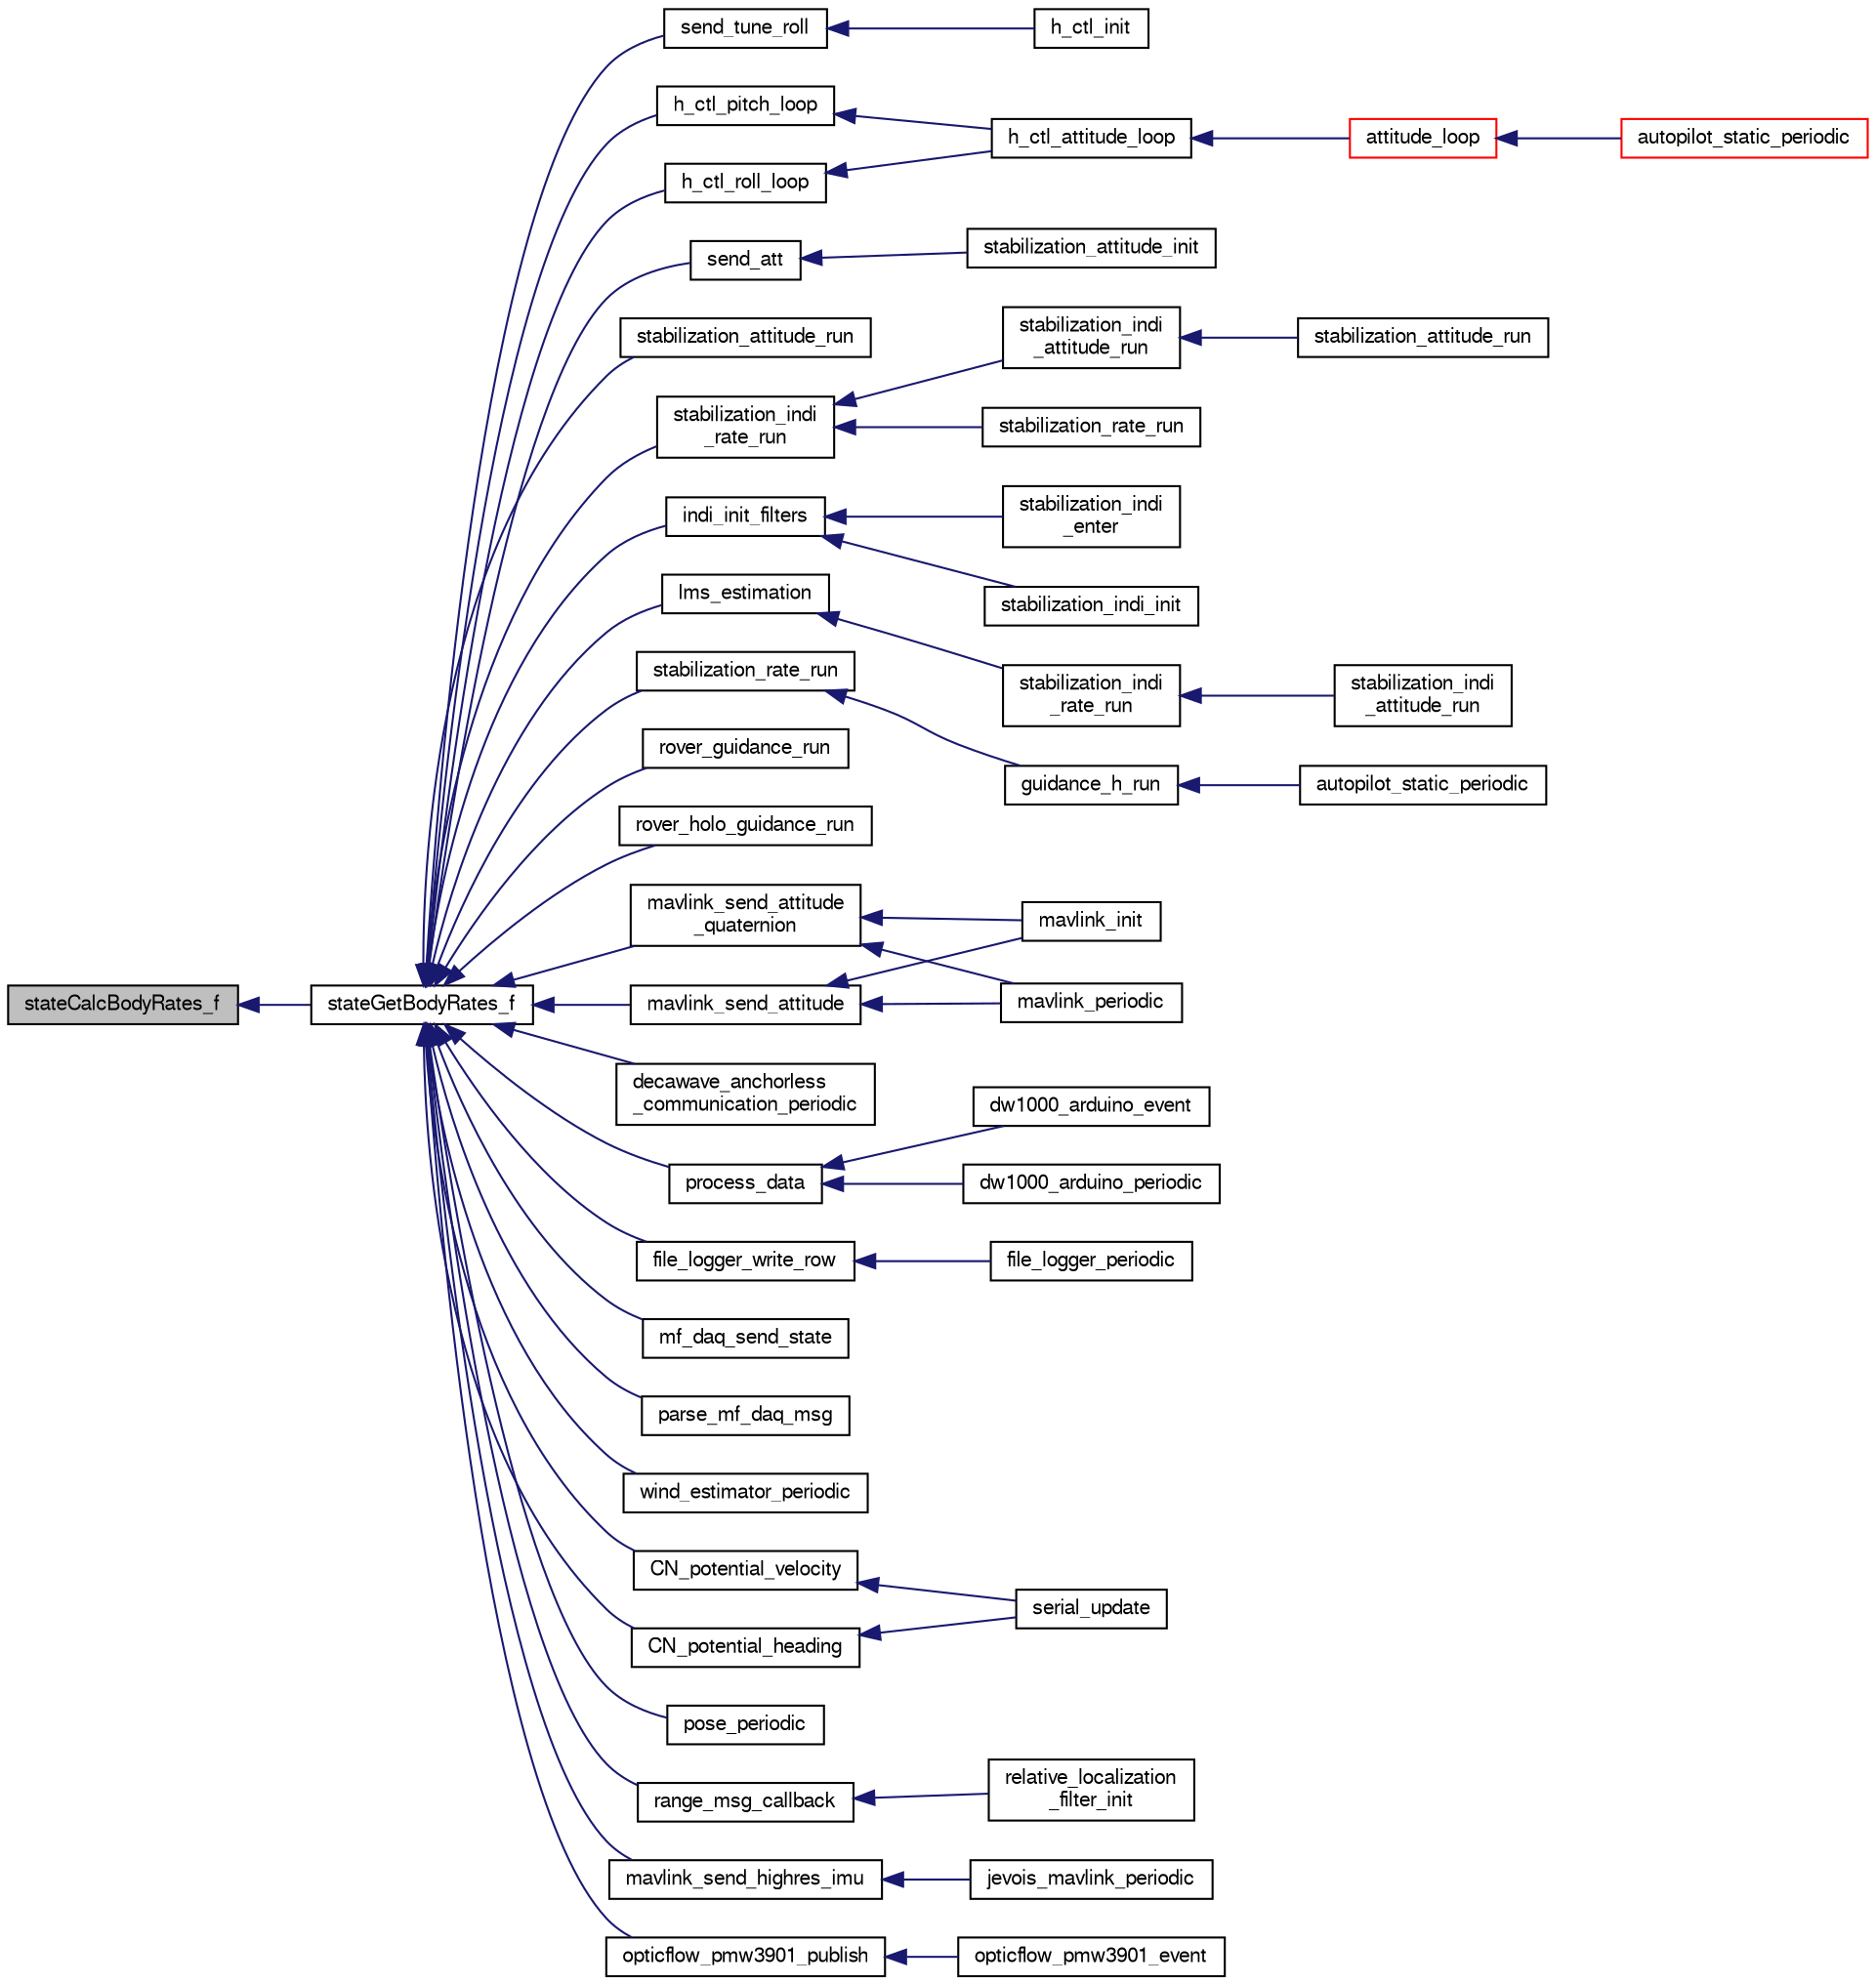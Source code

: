 digraph "stateCalcBodyRates_f"
{
  edge [fontname="FreeSans",fontsize="10",labelfontname="FreeSans",labelfontsize="10"];
  node [fontname="FreeSans",fontsize="10",shape=record];
  rankdir="LR";
  Node1 [label="stateCalcBodyRates_f",height=0.2,width=0.4,color="black", fillcolor="grey75", style="filled", fontcolor="black"];
  Node1 -> Node2 [dir="back",color="midnightblue",fontsize="10",style="solid",fontname="FreeSans"];
  Node2 [label="stateGetBodyRates_f",height=0.2,width=0.4,color="black", fillcolor="white", style="filled",URL="$group__state__rate.html#ga086f10e8804f8e95ace9a2b1cd26a66c",tooltip="Get vehicle body angular rate (float). "];
  Node2 -> Node3 [dir="back",color="midnightblue",fontsize="10",style="solid",fontname="FreeSans"];
  Node3 [label="send_tune_roll",height=0.2,width=0.4,color="black", fillcolor="white", style="filled",URL="$stabilization__adaptive_8c.html#a0c11799df47100d31f44a50bb3e16bce"];
  Node3 -> Node4 [dir="back",color="midnightblue",fontsize="10",style="solid",fontname="FreeSans"];
  Node4 [label="h_ctl_init",height=0.2,width=0.4,color="black", fillcolor="white", style="filled",URL="$fixedwing_2stabilization_2stabilization__attitude_8h.html#a83c0e92b972269e326eb6be18adcf715"];
  Node2 -> Node5 [dir="back",color="midnightblue",fontsize="10",style="solid",fontname="FreeSans"];
  Node5 [label="h_ctl_roll_loop",height=0.2,width=0.4,color="black", fillcolor="white", style="filled",URL="$stabilization__adaptive_8c.html#a56e08c7c847634b91bec39dc929ade80"];
  Node5 -> Node6 [dir="back",color="midnightblue",fontsize="10",style="solid",fontname="FreeSans"];
  Node6 [label="h_ctl_attitude_loop",height=0.2,width=0.4,color="black", fillcolor="white", style="filled",URL="$fixedwing_2stabilization_2stabilization__attitude_8h.html#a86f0d47644538be1345aab19c7dc3de4"];
  Node6 -> Node7 [dir="back",color="midnightblue",fontsize="10",style="solid",fontname="FreeSans"];
  Node7 [label="attitude_loop",height=0.2,width=0.4,color="red", fillcolor="white", style="filled",URL="$fixedwing_2autopilot__static_8h.html#a315546d9034361bbc6970b3792dc8b67"];
  Node7 -> Node8 [dir="back",color="midnightblue",fontsize="10",style="solid",fontname="FreeSans"];
  Node8 [label="autopilot_static_periodic",height=0.2,width=0.4,color="red", fillcolor="white", style="filled",URL="$rotorcraft_2autopilot__static_8h.html#a81ff7c3a0611cb76bfbd35fc817070d6"];
  Node2 -> Node9 [dir="back",color="midnightblue",fontsize="10",style="solid",fontname="FreeSans"];
  Node9 [label="h_ctl_pitch_loop",height=0.2,width=0.4,color="black", fillcolor="white", style="filled",URL="$stabilization__adaptive_8c.html#a10c9851e192217d5a4e7b6dc98e16c2d"];
  Node9 -> Node6 [dir="back",color="midnightblue",fontsize="10",style="solid",fontname="FreeSans"];
  Node2 -> Node10 [dir="back",color="midnightblue",fontsize="10",style="solid",fontname="FreeSans"];
  Node10 [label="send_att",height=0.2,width=0.4,color="black", fillcolor="white", style="filled",URL="$stabilization__attitude__euler__float_8c.html#ae9244e1c3c685a32cc7ac97134ea6f6d"];
  Node10 -> Node11 [dir="back",color="midnightblue",fontsize="10",style="solid",fontname="FreeSans"];
  Node11 [label="stabilization_attitude_init",height=0.2,width=0.4,color="black", fillcolor="white", style="filled",URL="$stabilization__attitude__euler__float_8c.html#a03d27593d891182c04fc5337766733d1"];
  Node2 -> Node12 [dir="back",color="midnightblue",fontsize="10",style="solid",fontname="FreeSans"];
  Node12 [label="stabilization_attitude_run",height=0.2,width=0.4,color="black", fillcolor="white", style="filled",URL="$stabilization__attitude__euler__float_8c.html#add1138c9aae1adaafdb42ddf2f0c039a"];
  Node2 -> Node13 [dir="back",color="midnightblue",fontsize="10",style="solid",fontname="FreeSans"];
  Node13 [label="stabilization_indi\l_rate_run",height=0.2,width=0.4,color="black", fillcolor="white", style="filled",URL="$stabilization__indi__simple_8h.html#abb616d415224721c6dbb6cc648b696c2",tooltip="Does the INDI calculations. "];
  Node13 -> Node14 [dir="back",color="midnightblue",fontsize="10",style="solid",fontname="FreeSans"];
  Node14 [label="stabilization_indi\l_attitude_run",height=0.2,width=0.4,color="black", fillcolor="white", style="filled",URL="$stabilization__indi__simple_8h.html#a32497fd2d2c56c87a83bddb1f7b62fa8",tooltip="runs stabilization indi "];
  Node14 -> Node15 [dir="back",color="midnightblue",fontsize="10",style="solid",fontname="FreeSans"];
  Node15 [label="stabilization_attitude_run",height=0.2,width=0.4,color="black", fillcolor="white", style="filled",URL="$stabilization__attitude__quat__indi_8c.html#add1138c9aae1adaafdb42ddf2f0c039a"];
  Node13 -> Node16 [dir="back",color="midnightblue",fontsize="10",style="solid",fontname="FreeSans"];
  Node16 [label="stabilization_rate_run",height=0.2,width=0.4,color="black", fillcolor="white", style="filled",URL="$stabilization__rate__indi_8c.html#acfa2e0820b52aea2dce670dd9295b540",tooltip="Run indi rate interface from the \"stabilization_rate_run\" function. "];
  Node2 -> Node17 [dir="back",color="midnightblue",fontsize="10",style="solid",fontname="FreeSans"];
  Node17 [label="indi_init_filters",height=0.2,width=0.4,color="black", fillcolor="white", style="filled",URL="$stabilization__indi__simple_8c.html#af24d268c1d84323103fb53b25edae209"];
  Node17 -> Node18 [dir="back",color="midnightblue",fontsize="10",style="solid",fontname="FreeSans"];
  Node18 [label="stabilization_indi\l_enter",height=0.2,width=0.4,color="black", fillcolor="white", style="filled",URL="$stabilization__indi__simple_8c.html#a121fd732c65156adade05ffb27fbaf52",tooltip="Function that resets important values upon engaging INDI. "];
  Node17 -> Node19 [dir="back",color="midnightblue",fontsize="10",style="solid",fontname="FreeSans"];
  Node19 [label="stabilization_indi_init",height=0.2,width=0.4,color="black", fillcolor="white", style="filled",URL="$stabilization__indi__simple_8c.html#a9b355db7dd60fd053f3fff04eccdc11b",tooltip="Function that initializes important values upon engaging INDI. "];
  Node2 -> Node20 [dir="back",color="midnightblue",fontsize="10",style="solid",fontname="FreeSans"];
  Node20 [label="lms_estimation",height=0.2,width=0.4,color="black", fillcolor="white", style="filled",URL="$stabilization__indi__simple_8c.html#a4087c1b63b32e110813d687001ea96ca",tooltip="This is a Least Mean Squares adaptive filter It estimates the actuator effectiveness online..."];
  Node20 -> Node21 [dir="back",color="midnightblue",fontsize="10",style="solid",fontname="FreeSans"];
  Node21 [label="stabilization_indi\l_rate_run",height=0.2,width=0.4,color="black", fillcolor="white", style="filled",URL="$stabilization__indi__simple_8c.html#a83c932bd9792806ff65ff3ca266f410b",tooltip="Does the INDI calculations. "];
  Node21 -> Node22 [dir="back",color="midnightblue",fontsize="10",style="solid",fontname="FreeSans"];
  Node22 [label="stabilization_indi\l_attitude_run",height=0.2,width=0.4,color="black", fillcolor="white", style="filled",URL="$stabilization__indi__simple_8c.html#a32497fd2d2c56c87a83bddb1f7b62fa8",tooltip="runs stabilization indi "];
  Node2 -> Node23 [dir="back",color="midnightblue",fontsize="10",style="solid",fontname="FreeSans"];
  Node23 [label="stabilization_rate_run",height=0.2,width=0.4,color="black", fillcolor="white", style="filled",URL="$stabilization__rate_8h.html#acfa2e0820b52aea2dce670dd9295b540",tooltip="Run indi rate interface from the \"stabilization_rate_run\" function. "];
  Node23 -> Node24 [dir="back",color="midnightblue",fontsize="10",style="solid",fontname="FreeSans"];
  Node24 [label="guidance_h_run",height=0.2,width=0.4,color="black", fillcolor="white", style="filled",URL="$rotorcraft_2guidance_2guidance__h_8h.html#afff2f6a359638c74d5d1051c3edfa554"];
  Node24 -> Node25 [dir="back",color="midnightblue",fontsize="10",style="solid",fontname="FreeSans"];
  Node25 [label="autopilot_static_periodic",height=0.2,width=0.4,color="black", fillcolor="white", style="filled",URL="$rotorcraft_2autopilot__static_8c.html#a81ff7c3a0611cb76bfbd35fc817070d6"];
  Node2 -> Node26 [dir="back",color="midnightblue",fontsize="10",style="solid",fontname="FreeSans"];
  Node26 [label="rover_guidance_run",height=0.2,width=0.4,color="black", fillcolor="white", style="filled",URL="$rover__guidance_8h.html#a1c5d14152545935d78448eae5d0a6b6d"];
  Node2 -> Node27 [dir="back",color="midnightblue",fontsize="10",style="solid",fontname="FreeSans"];
  Node27 [label="rover_holo_guidance_run",height=0.2,width=0.4,color="black", fillcolor="white", style="filled",URL="$rover__guidance__holonomic_8h.html#a714eebb049eb159d6b28ae3118c7d2c3"];
  Node2 -> Node28 [dir="back",color="midnightblue",fontsize="10",style="solid",fontname="FreeSans"];
  Node28 [label="mavlink_send_attitude",height=0.2,width=0.4,color="black", fillcolor="white", style="filled",URL="$mavlink_8c.html#acf9dbe1c46aa63331ca93c34f1a73a9a",tooltip="Send the attitude. "];
  Node28 -> Node29 [dir="back",color="midnightblue",fontsize="10",style="solid",fontname="FreeSans"];
  Node29 [label="mavlink_init",height=0.2,width=0.4,color="black", fillcolor="white", style="filled",URL="$mavlink_8h.html#acc676450794df9b4b50dc6b12995b7a1",tooltip="Module functions. "];
  Node28 -> Node30 [dir="back",color="midnightblue",fontsize="10",style="solid",fontname="FreeSans"];
  Node30 [label="mavlink_periodic",height=0.2,width=0.4,color="black", fillcolor="white", style="filled",URL="$mavlink_8h.html#a45dcaed78c022158e7dcfb92813f191c",tooltip="Periodic MAVLink calls. "];
  Node2 -> Node31 [dir="back",color="midnightblue",fontsize="10",style="solid",fontname="FreeSans"];
  Node31 [label="mavlink_send_attitude\l_quaternion",height=0.2,width=0.4,color="black", fillcolor="white", style="filled",URL="$mavlink_8c.html#a6a99bc39299168db89d0b0ad07375cfb"];
  Node31 -> Node29 [dir="back",color="midnightblue",fontsize="10",style="solid",fontname="FreeSans"];
  Node31 -> Node30 [dir="back",color="midnightblue",fontsize="10",style="solid",fontname="FreeSans"];
  Node2 -> Node32 [dir="back",color="midnightblue",fontsize="10",style="solid",fontname="FreeSans"];
  Node32 [label="decawave_anchorless\l_communication_periodic",height=0.2,width=0.4,color="black", fillcolor="white", style="filled",URL="$decawave__anchorless__communication_8h.html#a666f8ed1285e6941cc47eeef8857a2bd",tooltip="This function periodically sends state data over the serial (which is received by the arduino) ..."];
  Node2 -> Node33 [dir="back",color="midnightblue",fontsize="10",style="solid",fontname="FreeSans"];
  Node33 [label="process_data",height=0.2,width=0.4,color="black", fillcolor="white", style="filled",URL="$dw1000__arduino_8c.html#acac53dcc1b2e1d953c1642b3b15afe4c"];
  Node33 -> Node34 [dir="back",color="midnightblue",fontsize="10",style="solid",fontname="FreeSans"];
  Node34 [label="dw1000_arduino_event",height=0.2,width=0.4,color="black", fillcolor="white", style="filled",URL="$dw1000__arduino_8h.html#acd30e60aae354572abb40c0cc89eb6d3"];
  Node33 -> Node35 [dir="back",color="midnightblue",fontsize="10",style="solid",fontname="FreeSans"];
  Node35 [label="dw1000_arduino_periodic",height=0.2,width=0.4,color="black", fillcolor="white", style="filled",URL="$dw1000__arduino_8h.html#a37cdd8b01baa07937d73541c2a0da01e"];
  Node2 -> Node36 [dir="back",color="midnightblue",fontsize="10",style="solid",fontname="FreeSans"];
  Node36 [label="file_logger_write_row",height=0.2,width=0.4,color="black", fillcolor="white", style="filled",URL="$file__logger_8c.html#a599a2b4b9cd37709060587aa8870de15",tooltip="Write CSV row Write values at this timestamp to log file. "];
  Node36 -> Node37 [dir="back",color="midnightblue",fontsize="10",style="solid",fontname="FreeSans"];
  Node37 [label="file_logger_periodic",height=0.2,width=0.4,color="black", fillcolor="white", style="filled",URL="$file__logger_8h.html#a0a108be83e6a060666234d7b46a36907",tooltip="Log the values to a csv file. "];
  Node2 -> Node38 [dir="back",color="midnightblue",fontsize="10",style="solid",fontname="FreeSans"];
  Node38 [label="mf_daq_send_state",height=0.2,width=0.4,color="black", fillcolor="white", style="filled",URL="$meteo__france__DAQ_8h.html#a428cd9287f9e24f69dd92d696e0a053a"];
  Node2 -> Node39 [dir="back",color="midnightblue",fontsize="10",style="solid",fontname="FreeSans"];
  Node39 [label="parse_mf_daq_msg",height=0.2,width=0.4,color="black", fillcolor="white", style="filled",URL="$meteo__france__DAQ_8h.html#a5eac3ac3a7ca67f41b81350f2d0f7f0d"];
  Node2 -> Node40 [dir="back",color="midnightblue",fontsize="10",style="solid",fontname="FreeSans"];
  Node40 [label="wind_estimator_periodic",height=0.2,width=0.4,color="black", fillcolor="white", style="filled",URL="$wind__estimator_8h.html#a0a4f52d63873704d3581f69f44d71751"];
  Node2 -> Node41 [dir="back",color="midnightblue",fontsize="10",style="solid",fontname="FreeSans"];
  Node41 [label="CN_potential_heading",height=0.2,width=0.4,color="black", fillcolor="white", style="filled",URL="$obstacle__avoidance_8h.html#a43e6d081b68544c534a4c9d9e621ccad"];
  Node41 -> Node42 [dir="back",color="midnightblue",fontsize="10",style="solid",fontname="FreeSans"];
  Node42 [label="serial_update",height=0.2,width=0.4,color="black", fillcolor="white", style="filled",URL="$obstacle__avoidance_8h.html#a510b29d4d94a1e5cbe6aa87b57386f93"];
  Node2 -> Node43 [dir="back",color="midnightblue",fontsize="10",style="solid",fontname="FreeSans"];
  Node43 [label="CN_potential_velocity",height=0.2,width=0.4,color="black", fillcolor="white", style="filled",URL="$obstacle__avoidance_8h.html#a310adf7eac35923617e12182c1c75fea"];
  Node43 -> Node42 [dir="back",color="midnightblue",fontsize="10",style="solid",fontname="FreeSans"];
  Node2 -> Node44 [dir="back",color="midnightblue",fontsize="10",style="solid",fontname="FreeSans"];
  Node44 [label="pose_periodic",height=0.2,width=0.4,color="black", fillcolor="white", style="filled",URL="$pose__history_8h.html#a2c55c72c6bdf06e23791e7f9fc7134a9",tooltip="Records the pose history 512 times per second. "];
  Node2 -> Node45 [dir="back",color="midnightblue",fontsize="10",style="solid",fontname="FreeSans"];
  Node45 [label="range_msg_callback",height=0.2,width=0.4,color="black", fillcolor="white", style="filled",URL="$relative__localization__filter_8c.html#a9a5ee6ec3e44ff9f7cea260d969d6ddf"];
  Node45 -> Node46 [dir="back",color="midnightblue",fontsize="10",style="solid",fontname="FreeSans"];
  Node46 [label="relative_localization\l_filter_init",height=0.2,width=0.4,color="black", fillcolor="white", style="filled",URL="$relative__localization__filter_8h.html#a6da4d8bf05d9240f503606d63b6be761"];
  Node2 -> Node47 [dir="back",color="midnightblue",fontsize="10",style="solid",fontname="FreeSans"];
  Node47 [label="mavlink_send_highres_imu",height=0.2,width=0.4,color="black", fillcolor="white", style="filled",URL="$jevois__mavlink_8c.html#aab409a1c2cff3fdcd6338918e3d7c17c"];
  Node47 -> Node48 [dir="back",color="midnightblue",fontsize="10",style="solid",fontname="FreeSans"];
  Node48 [label="jevois_mavlink_periodic",height=0.2,width=0.4,color="black", fillcolor="white", style="filled",URL="$jevois__mavlink_8h.html#a59ceb7f0074d2eceb086a01cac2c5057"];
  Node2 -> Node49 [dir="back",color="midnightblue",fontsize="10",style="solid",fontname="FreeSans"];
  Node49 [label="opticflow_pmw3901_publish",height=0.2,width=0.4,color="black", fillcolor="white", style="filled",URL="$opticflow__pmw3901_8c.html#a60140676d3a419b54d6a2a8294e4b994"];
  Node49 -> Node50 [dir="back",color="midnightblue",fontsize="10",style="solid",fontname="FreeSans"];
  Node50 [label="opticflow_pmw3901_event",height=0.2,width=0.4,color="black", fillcolor="white", style="filled",URL="$opticflow__pmw3901_8h.html#abe5ad65e14456805dca97f78767ef811"];
}
